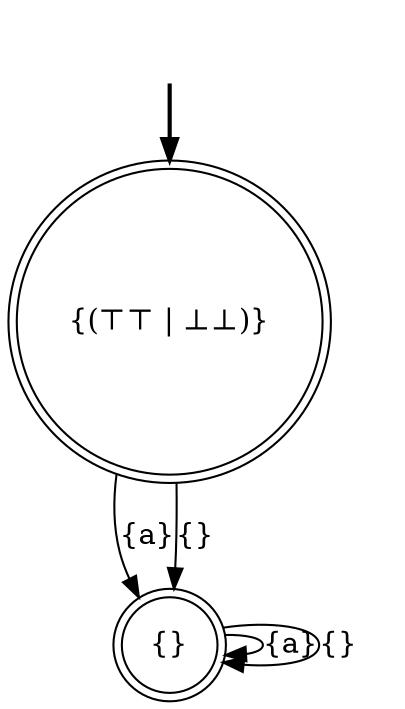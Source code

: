 digraph {
	fake0 [style=invisible]
	"{}" [shape=doublecircle]
	"{(⊤⊤ | ⊥⊥)}" [root=true shape=doublecircle]
	fake0 -> "{(⊤⊤ | ⊥⊥)}" [style=bold]
	"{}" -> "{}" [label="{a}"]
	"{(⊤⊤ | ⊥⊥)}" -> "{}" [label="{a}"]
	"{(⊤⊤ | ⊥⊥)}" -> "{}" [label="{}"]
	"{}" -> "{}" [label="{}"]
}
